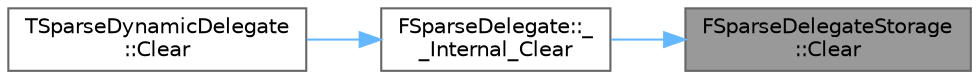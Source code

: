 digraph "FSparseDelegateStorage::Clear"
{
 // INTERACTIVE_SVG=YES
 // LATEX_PDF_SIZE
  bgcolor="transparent";
  edge [fontname=Helvetica,fontsize=10,labelfontname=Helvetica,labelfontsize=10];
  node [fontname=Helvetica,fontsize=10,shape=box,height=0.2,width=0.4];
  rankdir="RL";
  Node1 [id="Node000001",label="FSparseDelegateStorage\l::Clear",height=0.2,width=0.4,color="gray40", fillcolor="grey60", style="filled", fontcolor="black",tooltip="Clear all of the named sparse delegate bindings from the owner."];
  Node1 -> Node2 [id="edge1_Node000001_Node000002",dir="back",color="steelblue1",style="solid",tooltip=" "];
  Node2 [id="Node000002",label="FSparseDelegate::_\l_Internal_Clear",height=0.2,width=0.4,color="grey40", fillcolor="white", style="filled",URL="$de/d32/structFSparseDelegate.html#a6793cff216f5b2c539dd2bab8ba6b5f4",tooltip="Removes all functions from this delegate's invocation list."];
  Node2 -> Node3 [id="edge2_Node000002_Node000003",dir="back",color="steelblue1",style="solid",tooltip=" "];
  Node3 [id="Node000003",label="TSparseDynamicDelegate\l::Clear",height=0.2,width=0.4,color="grey40", fillcolor="white", style="filled",URL="$db/d28/structTSparseDynamicDelegate.html#a4279c3153fe730710b1217f227196feb",tooltip="Removes all functions from this delegate's invocation list."];
}

